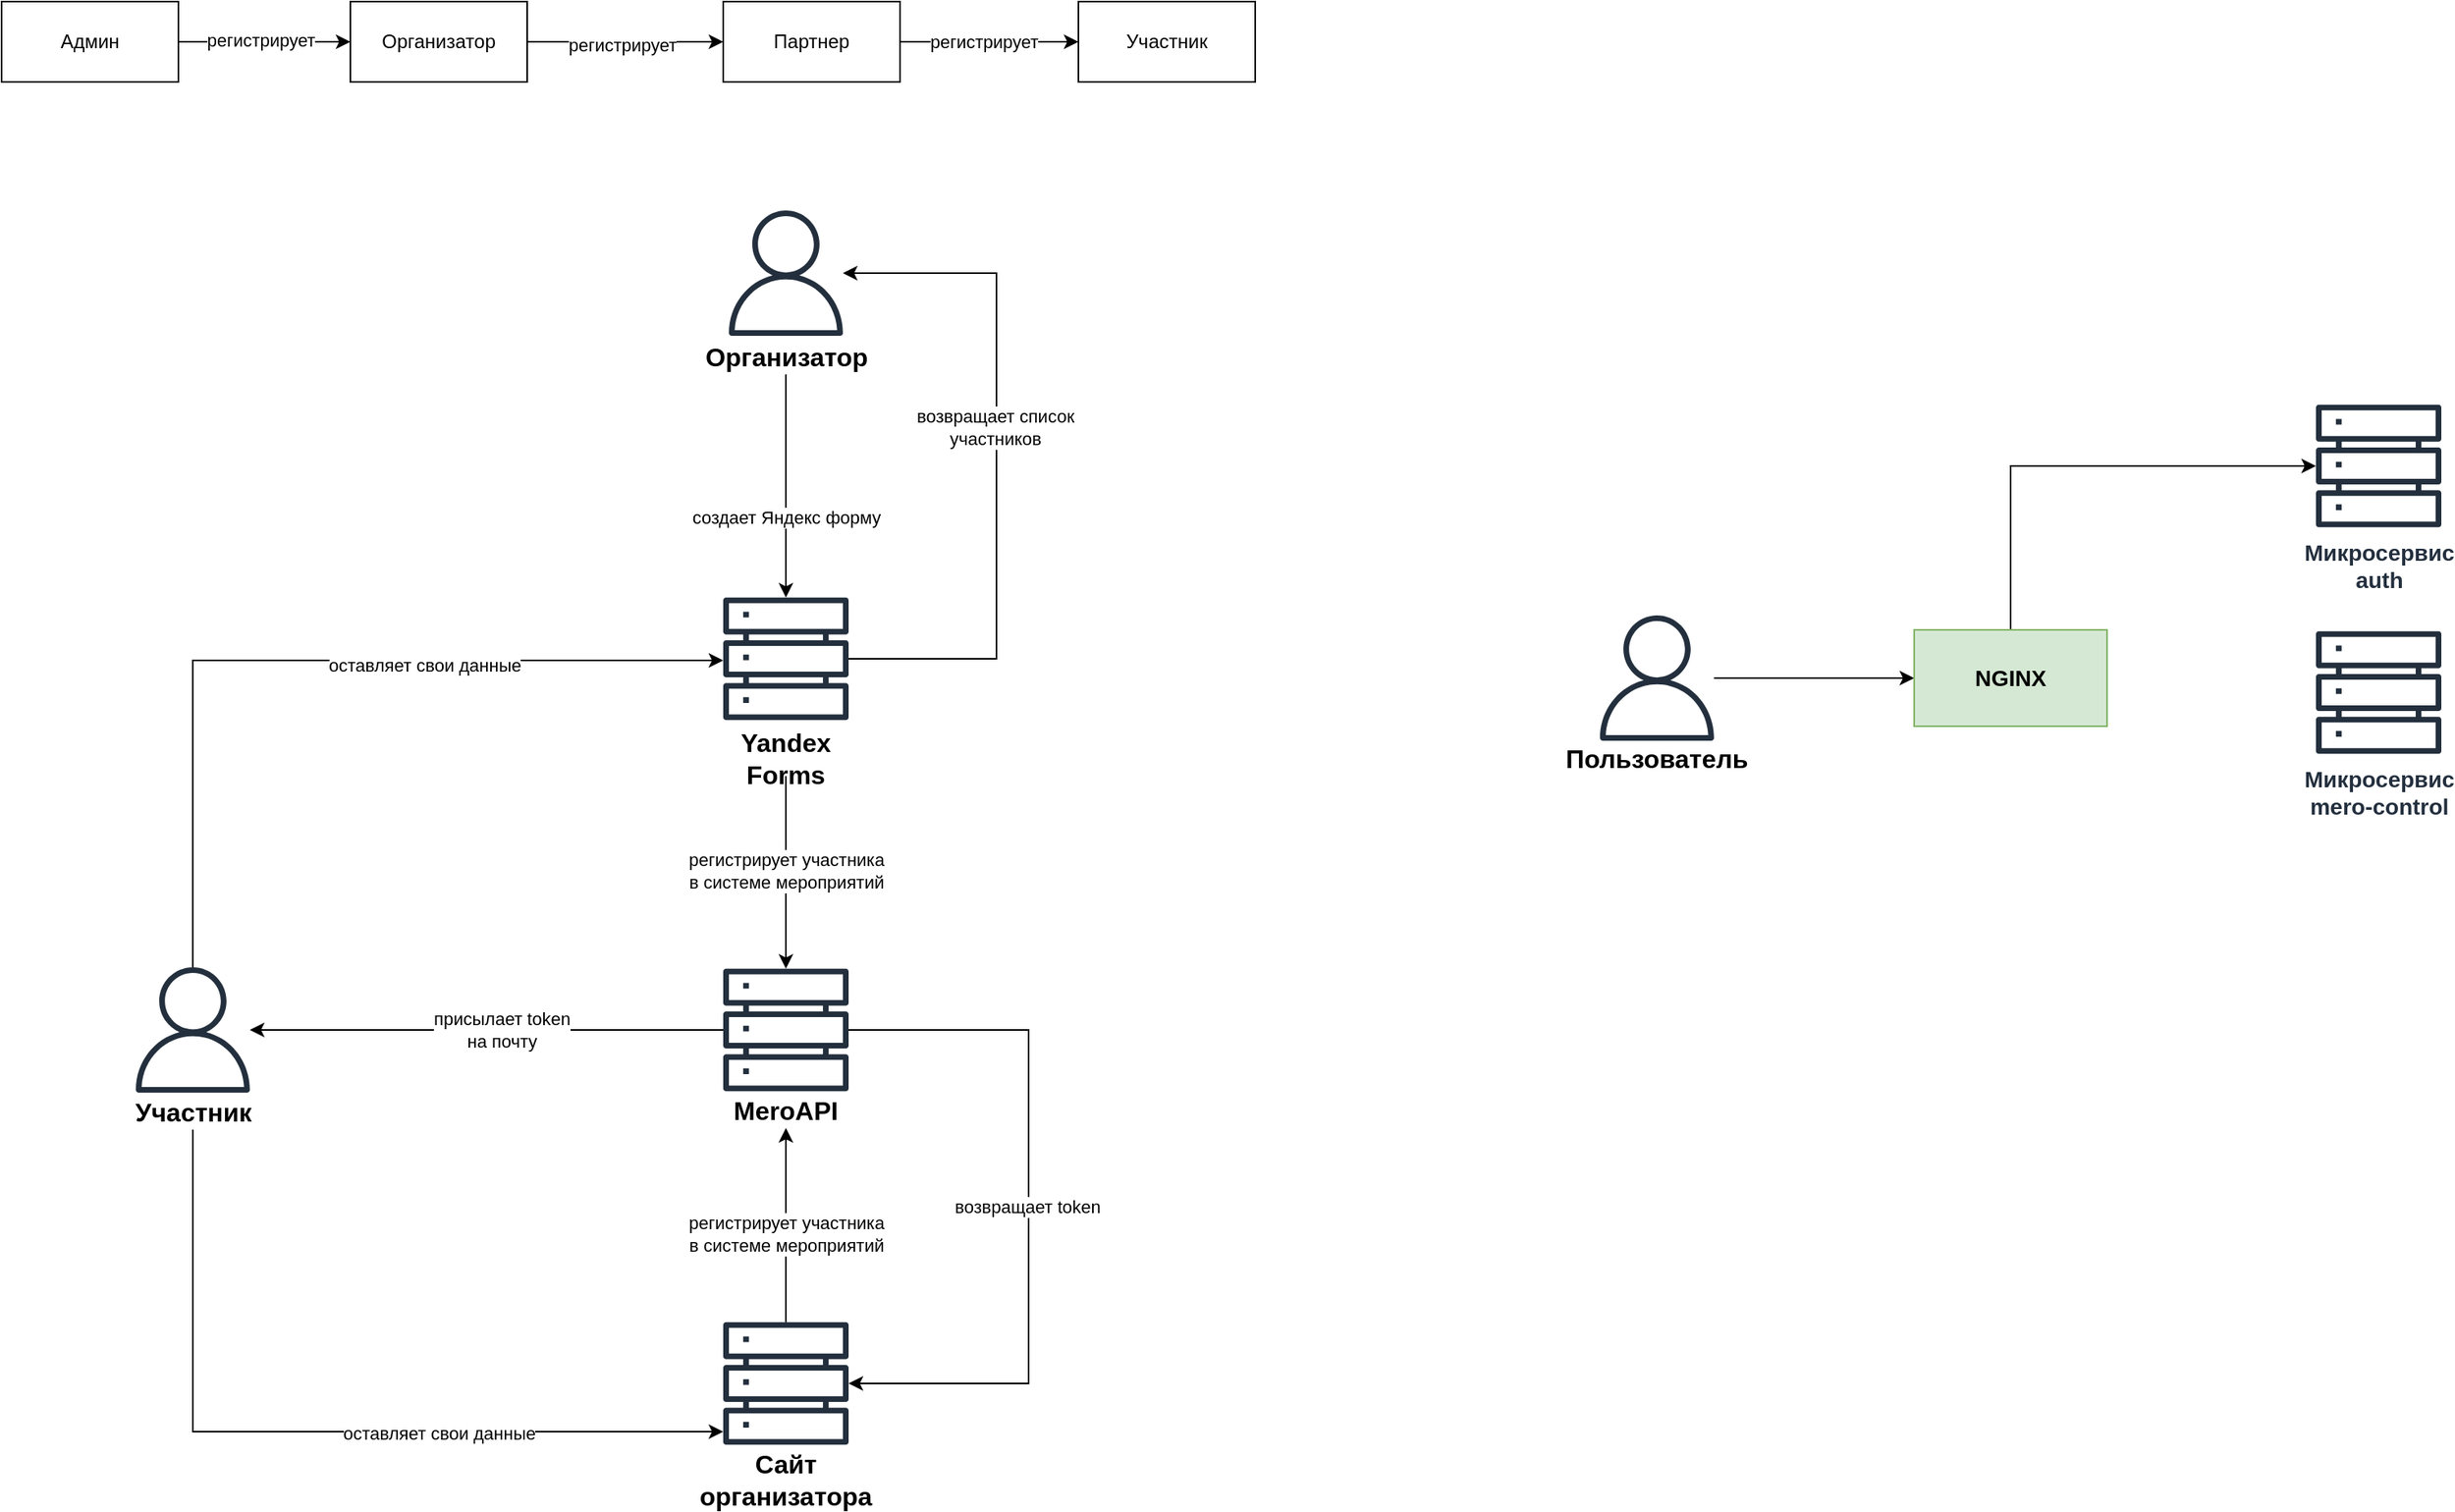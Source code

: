 <mxfile version="24.7.17">
  <diagram name="Страница — 1" id="NxH88v12OnXZXsuJEJ3m">
    <mxGraphModel dx="3000" dy="1774" grid="1" gridSize="10" guides="1" tooltips="1" connect="1" arrows="1" fold="1" page="1" pageScale="1" pageWidth="827" pageHeight="1169" math="0" shadow="0">
      <root>
        <mxCell id="0" />
        <mxCell id="1" parent="0" />
        <mxCell id="uO1FJxmTBQrvxMb-sANJ-18" style="edgeStyle=orthogonalEdgeStyle;rounded=0;orthogonalLoop=1;jettySize=auto;html=1;" edge="1" parent="1" source="uO1FJxmTBQrvxMb-sANJ-13" target="uO1FJxmTBQrvxMb-sANJ-17">
          <mxGeometry relative="1" as="geometry" />
        </mxCell>
        <mxCell id="uO1FJxmTBQrvxMb-sANJ-19" value="регистрирует" style="edgeLabel;html=1;align=center;verticalAlign=middle;resizable=0;points=[];" vertex="1" connectable="0" parent="uO1FJxmTBQrvxMb-sANJ-18">
          <mxGeometry x="-0.046" y="1" relative="1" as="geometry">
            <mxPoint as="offset" />
          </mxGeometry>
        </mxCell>
        <mxCell id="uO1FJxmTBQrvxMb-sANJ-13" value="Админ" style="html=1;whiteSpace=wrap;" vertex="1" parent="1">
          <mxGeometry x="30" y="70" width="110" height="50" as="geometry" />
        </mxCell>
        <mxCell id="uO1FJxmTBQrvxMb-sANJ-15" value="Участник" style="html=1;whiteSpace=wrap;" vertex="1" parent="1">
          <mxGeometry x="700" y="70" width="110" height="50" as="geometry" />
        </mxCell>
        <mxCell id="uO1FJxmTBQrvxMb-sANJ-22" style="edgeStyle=orthogonalEdgeStyle;rounded=0;orthogonalLoop=1;jettySize=auto;html=1;" edge="1" parent="1" source="uO1FJxmTBQrvxMb-sANJ-16" target="uO1FJxmTBQrvxMb-sANJ-15">
          <mxGeometry relative="1" as="geometry" />
        </mxCell>
        <mxCell id="uO1FJxmTBQrvxMb-sANJ-23" value="регистрирует" style="edgeLabel;html=1;align=center;verticalAlign=middle;resizable=0;points=[];" vertex="1" connectable="0" parent="uO1FJxmTBQrvxMb-sANJ-22">
          <mxGeometry x="-0.065" relative="1" as="geometry">
            <mxPoint as="offset" />
          </mxGeometry>
        </mxCell>
        <mxCell id="uO1FJxmTBQrvxMb-sANJ-16" value="Партнер" style="html=1;whiteSpace=wrap;" vertex="1" parent="1">
          <mxGeometry x="479" y="70" width="110" height="50" as="geometry" />
        </mxCell>
        <mxCell id="uO1FJxmTBQrvxMb-sANJ-20" style="edgeStyle=orthogonalEdgeStyle;rounded=0;orthogonalLoop=1;jettySize=auto;html=1;" edge="1" parent="1" source="uO1FJxmTBQrvxMb-sANJ-17" target="uO1FJxmTBQrvxMb-sANJ-16">
          <mxGeometry relative="1" as="geometry" />
        </mxCell>
        <mxCell id="uO1FJxmTBQrvxMb-sANJ-21" value="регистрирует" style="edgeLabel;html=1;align=center;verticalAlign=middle;resizable=0;points=[];" vertex="1" connectable="0" parent="uO1FJxmTBQrvxMb-sANJ-20">
          <mxGeometry x="-0.035" y="-2" relative="1" as="geometry">
            <mxPoint as="offset" />
          </mxGeometry>
        </mxCell>
        <mxCell id="uO1FJxmTBQrvxMb-sANJ-17" value="Организатор" style="html=1;whiteSpace=wrap;" vertex="1" parent="1">
          <mxGeometry x="247" y="70" width="110" height="50" as="geometry" />
        </mxCell>
        <mxCell id="uO1FJxmTBQrvxMb-sANJ-35" style="edgeStyle=orthogonalEdgeStyle;rounded=0;orthogonalLoop=1;jettySize=auto;html=1;entryX=0.5;entryY=1;entryDx=0;entryDy=0;" edge="1" parent="1" source="uO1FJxmTBQrvxMb-sANJ-25" target="uO1FJxmTBQrvxMb-sANJ-28">
          <mxGeometry relative="1" as="geometry" />
        </mxCell>
        <mxCell id="uO1FJxmTBQrvxMb-sANJ-36" value="регистрирует участника&lt;div&gt;в системе мероприятий&lt;/div&gt;" style="edgeLabel;html=1;align=center;verticalAlign=middle;resizable=0;points=[];" vertex="1" connectable="0" parent="uO1FJxmTBQrvxMb-sANJ-35">
          <mxGeometry x="-0.082" relative="1" as="geometry">
            <mxPoint as="offset" />
          </mxGeometry>
        </mxCell>
        <mxCell id="uO1FJxmTBQrvxMb-sANJ-25" value="" style="sketch=0;outlineConnect=0;fontColor=#232F3E;gradientColor=none;fillColor=#232F3D;strokeColor=none;dashed=0;verticalLabelPosition=bottom;verticalAlign=top;align=center;html=1;fontSize=12;fontStyle=0;aspect=fixed;pointerEvents=1;shape=mxgraph.aws4.servers;" vertex="1" parent="1">
          <mxGeometry x="479" y="891" width="78" height="78" as="geometry" />
        </mxCell>
        <mxCell id="uO1FJxmTBQrvxMb-sANJ-33" style="edgeStyle=orthogonalEdgeStyle;rounded=0;orthogonalLoop=1;jettySize=auto;html=1;exitX=0.5;exitY=1;exitDx=0;exitDy=0;" edge="1" parent="1" source="uO1FJxmTBQrvxMb-sANJ-30" target="uO1FJxmTBQrvxMb-sANJ-25">
          <mxGeometry relative="1" as="geometry">
            <Array as="points">
              <mxPoint x="149" y="960" />
            </Array>
          </mxGeometry>
        </mxCell>
        <mxCell id="uO1FJxmTBQrvxMb-sANJ-34" value="оставляет свои данные" style="edgeLabel;html=1;align=center;verticalAlign=middle;resizable=0;points=[];" vertex="1" connectable="0" parent="uO1FJxmTBQrvxMb-sANJ-33">
          <mxGeometry x="-0.105" y="-1" relative="1" as="geometry">
            <mxPoint x="109" as="offset" />
          </mxGeometry>
        </mxCell>
        <mxCell id="uO1FJxmTBQrvxMb-sANJ-79" style="edgeStyle=orthogonalEdgeStyle;rounded=0;orthogonalLoop=1;jettySize=auto;html=1;" edge="1" parent="1" source="uO1FJxmTBQrvxMb-sANJ-26" target="uO1FJxmTBQrvxMb-sANJ-57">
          <mxGeometry relative="1" as="geometry">
            <Array as="points">
              <mxPoint x="149" y="480" />
            </Array>
          </mxGeometry>
        </mxCell>
        <mxCell id="uO1FJxmTBQrvxMb-sANJ-80" value="оставляет свои данные" style="edgeLabel;html=1;align=center;verticalAlign=middle;resizable=0;points=[];" vertex="1" connectable="0" parent="uO1FJxmTBQrvxMb-sANJ-79">
          <mxGeometry x="0.286" y="-3" relative="1" as="geometry">
            <mxPoint as="offset" />
          </mxGeometry>
        </mxCell>
        <mxCell id="uO1FJxmTBQrvxMb-sANJ-26" value="" style="sketch=0;outlineConnect=0;fontColor=#232F3E;gradientColor=none;fillColor=#232F3D;strokeColor=none;dashed=0;verticalLabelPosition=bottom;verticalAlign=top;align=center;html=1;fontSize=12;fontStyle=0;aspect=fixed;pointerEvents=1;shape=mxgraph.aws4.user;" vertex="1" parent="1">
          <mxGeometry x="110" y="671" width="78" height="78" as="geometry" />
        </mxCell>
        <mxCell id="uO1FJxmTBQrvxMb-sANJ-37" style="edgeStyle=orthogonalEdgeStyle;rounded=0;orthogonalLoop=1;jettySize=auto;html=1;" edge="1" parent="1" source="uO1FJxmTBQrvxMb-sANJ-27" target="uO1FJxmTBQrvxMb-sANJ-25">
          <mxGeometry relative="1" as="geometry">
            <mxPoint x="649" y="941" as="targetPoint" />
            <Array as="points">
              <mxPoint x="669" y="710.0" />
              <mxPoint x="669" y="930.0" />
            </Array>
          </mxGeometry>
        </mxCell>
        <mxCell id="uO1FJxmTBQrvxMb-sANJ-38" value="возвращает token" style="edgeLabel;html=1;align=center;verticalAlign=middle;resizable=0;points=[];" vertex="1" connectable="0" parent="uO1FJxmTBQrvxMb-sANJ-37">
          <mxGeometry x="-0.003" y="-1" relative="1" as="geometry">
            <mxPoint as="offset" />
          </mxGeometry>
        </mxCell>
        <mxCell id="uO1FJxmTBQrvxMb-sANJ-39" style="edgeStyle=orthogonalEdgeStyle;rounded=0;orthogonalLoop=1;jettySize=auto;html=1;" edge="1" parent="1" source="uO1FJxmTBQrvxMb-sANJ-27" target="uO1FJxmTBQrvxMb-sANJ-26">
          <mxGeometry relative="1" as="geometry" />
        </mxCell>
        <mxCell id="uO1FJxmTBQrvxMb-sANJ-40" value="присылает token&lt;div&gt;на почту&lt;/div&gt;" style="edgeLabel;html=1;align=center;verticalAlign=middle;resizable=0;points=[];" vertex="1" connectable="0" parent="uO1FJxmTBQrvxMb-sANJ-39">
          <mxGeometry x="0.611" y="-1" relative="1" as="geometry">
            <mxPoint x="99" y="1" as="offset" />
          </mxGeometry>
        </mxCell>
        <mxCell id="uO1FJxmTBQrvxMb-sANJ-27" value="" style="sketch=0;outlineConnect=0;fontColor=#232F3E;gradientColor=none;fillColor=#232F3D;strokeColor=none;dashed=0;verticalLabelPosition=bottom;verticalAlign=top;align=center;html=1;fontSize=12;fontStyle=0;aspect=fixed;pointerEvents=1;shape=mxgraph.aws4.servers;" vertex="1" parent="1">
          <mxGeometry x="479" y="671" width="78" height="78" as="geometry" />
        </mxCell>
        <mxCell id="uO1FJxmTBQrvxMb-sANJ-28" value="MeroAPI" style="text;html=1;align=center;verticalAlign=middle;whiteSpace=wrap;rounded=0;fontStyle=1;fontSize=16;" vertex="1" parent="1">
          <mxGeometry x="488" y="749" width="60" height="22" as="geometry" />
        </mxCell>
        <mxCell id="uO1FJxmTBQrvxMb-sANJ-29" value="Сайт организатора" style="text;html=1;align=center;verticalAlign=middle;whiteSpace=wrap;rounded=0;fontStyle=1;fontSize=16;" vertex="1" parent="1">
          <mxGeometry x="457.25" y="979" width="121.5" height="22" as="geometry" />
        </mxCell>
        <mxCell id="uO1FJxmTBQrvxMb-sANJ-30" value="Участник" style="text;html=1;align=center;verticalAlign=middle;whiteSpace=wrap;rounded=0;fontStyle=1;fontSize=16;" vertex="1" parent="1">
          <mxGeometry x="108.5" y="750" width="81" height="22" as="geometry" />
        </mxCell>
        <mxCell id="uO1FJxmTBQrvxMb-sANJ-64" style="edgeStyle=orthogonalEdgeStyle;rounded=0;orthogonalLoop=1;jettySize=auto;html=1;" edge="1" parent="1" source="uO1FJxmTBQrvxMb-sANJ-57" target="uO1FJxmTBQrvxMb-sANJ-60">
          <mxGeometry relative="1" as="geometry">
            <Array as="points">
              <mxPoint x="649" y="479" />
              <mxPoint x="649" y="239" />
            </Array>
          </mxGeometry>
        </mxCell>
        <mxCell id="uO1FJxmTBQrvxMb-sANJ-65" value="возвращает список&lt;div&gt;участников&lt;/div&gt;" style="edgeLabel;html=1;align=center;verticalAlign=middle;resizable=0;points=[];" vertex="1" connectable="0" parent="uO1FJxmTBQrvxMb-sANJ-64">
          <mxGeometry x="-0.013" y="1" relative="1" as="geometry">
            <mxPoint y="-25" as="offset" />
          </mxGeometry>
        </mxCell>
        <mxCell id="uO1FJxmTBQrvxMb-sANJ-57" value="" style="sketch=0;outlineConnect=0;fontColor=#232F3E;gradientColor=none;fillColor=#232F3D;strokeColor=none;dashed=0;verticalLabelPosition=bottom;verticalAlign=top;align=center;html=1;fontSize=12;fontStyle=0;aspect=fixed;pointerEvents=1;shape=mxgraph.aws4.servers;" vertex="1" parent="1">
          <mxGeometry x="479" y="440" width="78" height="78" as="geometry" />
        </mxCell>
        <mxCell id="uO1FJxmTBQrvxMb-sANJ-68" style="edgeStyle=orthogonalEdgeStyle;rounded=0;orthogonalLoop=1;jettySize=auto;html=1;" edge="1" parent="1" source="uO1FJxmTBQrvxMb-sANJ-58" target="uO1FJxmTBQrvxMb-sANJ-27">
          <mxGeometry relative="1" as="geometry" />
        </mxCell>
        <mxCell id="uO1FJxmTBQrvxMb-sANJ-69" value="регистрирует участника&lt;div&gt;в системе мероприятий&lt;/div&gt;" style="edgeLabel;html=1;align=center;verticalAlign=middle;resizable=0;points=[];" vertex="1" connectable="0" parent="uO1FJxmTBQrvxMb-sANJ-68">
          <mxGeometry x="-0.064" relative="1" as="geometry">
            <mxPoint y="3" as="offset" />
          </mxGeometry>
        </mxCell>
        <mxCell id="uO1FJxmTBQrvxMb-sANJ-58" value="Yandex Forms" style="text;html=1;align=center;verticalAlign=middle;whiteSpace=wrap;rounded=0;fontStyle=1;fontSize=16;" vertex="1" parent="1">
          <mxGeometry x="488" y="530" width="60" height="22" as="geometry" />
        </mxCell>
        <mxCell id="uO1FJxmTBQrvxMb-sANJ-60" value="" style="sketch=0;outlineConnect=0;fontColor=#232F3E;gradientColor=none;fillColor=#232F3D;strokeColor=none;dashed=0;verticalLabelPosition=bottom;verticalAlign=top;align=center;html=1;fontSize=12;fontStyle=0;aspect=fixed;pointerEvents=1;shape=mxgraph.aws4.user;" vertex="1" parent="1">
          <mxGeometry x="479" y="200" width="78" height="78" as="geometry" />
        </mxCell>
        <mxCell id="uO1FJxmTBQrvxMb-sANJ-62" style="edgeStyle=orthogonalEdgeStyle;rounded=0;orthogonalLoop=1;jettySize=auto;html=1;" edge="1" parent="1" source="uO1FJxmTBQrvxMb-sANJ-61" target="uO1FJxmTBQrvxMb-sANJ-57">
          <mxGeometry relative="1" as="geometry" />
        </mxCell>
        <mxCell id="uO1FJxmTBQrvxMb-sANJ-63" value="создает Яндекс форму" style="edgeLabel;html=1;align=center;verticalAlign=middle;resizable=0;points=[];" vertex="1" connectable="0" parent="uO1FJxmTBQrvxMb-sANJ-62">
          <mxGeometry x="0.048" relative="1" as="geometry">
            <mxPoint y="16" as="offset" />
          </mxGeometry>
        </mxCell>
        <mxCell id="uO1FJxmTBQrvxMb-sANJ-61" value="Организатор" style="text;html=1;align=center;verticalAlign=middle;whiteSpace=wrap;rounded=0;fontStyle=1;fontSize=16;" vertex="1" parent="1">
          <mxGeometry x="477.5" y="280" width="81" height="22" as="geometry" />
        </mxCell>
        <mxCell id="uO1FJxmTBQrvxMb-sANJ-74" value="Микросервис&lt;div style=&quot;font-size: 14px;&quot;&gt;auth&lt;/div&gt;" style="sketch=0;outlineConnect=0;fontColor=#232F3E;gradientColor=none;fillColor=#232F3D;strokeColor=none;dashed=0;verticalLabelPosition=bottom;verticalAlign=top;align=center;html=1;fontSize=14;fontStyle=1;aspect=fixed;pointerEvents=1;shape=mxgraph.aws4.servers;" vertex="1" parent="1">
          <mxGeometry x="1470" y="320" width="78" height="78" as="geometry" />
        </mxCell>
        <mxCell id="uO1FJxmTBQrvxMb-sANJ-83" style="edgeStyle=orthogonalEdgeStyle;rounded=0;orthogonalLoop=1;jettySize=auto;html=1;" edge="1" parent="1" source="uO1FJxmTBQrvxMb-sANJ-75" target="uO1FJxmTBQrvxMb-sANJ-82">
          <mxGeometry relative="1" as="geometry" />
        </mxCell>
        <mxCell id="uO1FJxmTBQrvxMb-sANJ-75" value="" style="sketch=0;outlineConnect=0;fontColor=#232F3E;gradientColor=none;fillColor=#232F3D;strokeColor=none;dashed=0;verticalLabelPosition=bottom;verticalAlign=top;align=center;html=1;fontSize=12;fontStyle=0;aspect=fixed;pointerEvents=1;shape=mxgraph.aws4.user;" vertex="1" parent="1">
          <mxGeometry x="1021" y="452" width="78" height="78" as="geometry" />
        </mxCell>
        <mxCell id="uO1FJxmTBQrvxMb-sANJ-76" value="Пользователь" style="text;html=1;align=center;verticalAlign=middle;whiteSpace=wrap;rounded=0;fontStyle=1;fontSize=16;" vertex="1" parent="1">
          <mxGeometry x="990" y="530" width="140" height="22" as="geometry" />
        </mxCell>
        <mxCell id="uO1FJxmTBQrvxMb-sANJ-85" style="edgeStyle=orthogonalEdgeStyle;rounded=0;orthogonalLoop=1;jettySize=auto;html=1;" edge="1" parent="1" source="uO1FJxmTBQrvxMb-sANJ-82" target="uO1FJxmTBQrvxMb-sANJ-74">
          <mxGeometry relative="1" as="geometry">
            <Array as="points">
              <mxPoint x="1280" y="359" />
            </Array>
          </mxGeometry>
        </mxCell>
        <mxCell id="uO1FJxmTBQrvxMb-sANJ-82" value="NGINX" style="rounded=0;whiteSpace=wrap;html=1;fillColor=#d5e8d4;strokeColor=#82b366;fontStyle=1;fontSize=14;" vertex="1" parent="1">
          <mxGeometry x="1220" y="461" width="120" height="60" as="geometry" />
        </mxCell>
        <mxCell id="uO1FJxmTBQrvxMb-sANJ-86" value="Микросервис&lt;div style=&quot;font-size: 14px;&quot;&gt;mero-control&lt;/div&gt;" style="sketch=0;outlineConnect=0;fontColor=#232F3E;gradientColor=none;fillColor=#232F3D;strokeColor=none;dashed=0;verticalLabelPosition=bottom;verticalAlign=top;align=center;html=1;fontSize=14;fontStyle=1;aspect=fixed;pointerEvents=1;shape=mxgraph.aws4.servers;" vertex="1" parent="1">
          <mxGeometry x="1470" y="461" width="78" height="78" as="geometry" />
        </mxCell>
      </root>
    </mxGraphModel>
  </diagram>
</mxfile>
